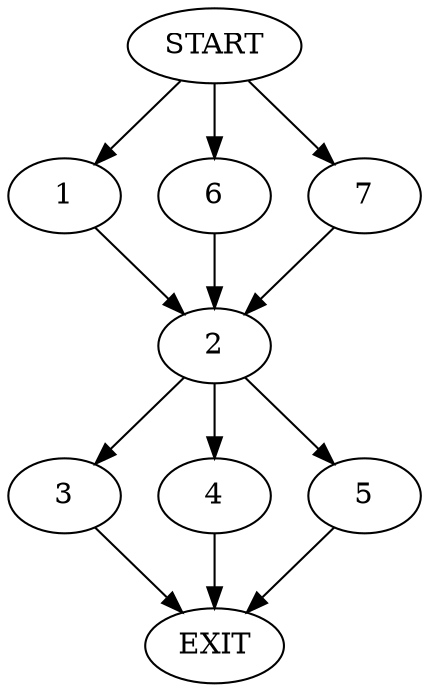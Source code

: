 digraph {
0 [label="START"]
8 [label="EXIT"]
0 -> 1
1 -> 2
2 -> 3
2 -> 4
2 -> 5
5 -> 8
0 -> 6
6 -> 2
4 -> 8
0 -> 7
7 -> 2
3 -> 8
}
